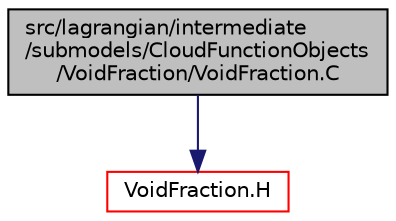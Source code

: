 digraph "src/lagrangian/intermediate/submodels/CloudFunctionObjects/VoidFraction/VoidFraction.C"
{
  bgcolor="transparent";
  edge [fontname="Helvetica",fontsize="10",labelfontname="Helvetica",labelfontsize="10"];
  node [fontname="Helvetica",fontsize="10",shape=record];
  Node1 [label="src/lagrangian/intermediate\l/submodels/CloudFunctionObjects\l/VoidFraction/VoidFraction.C",height=0.2,width=0.4,color="black", fillcolor="grey75", style="filled" fontcolor="black"];
  Node1 -> Node2 [color="midnightblue",fontsize="10",style="solid",fontname="Helvetica"];
  Node2 [label="VoidFraction.H",height=0.2,width=0.4,color="red",URL="$VoidFraction_8H.html"];
}
